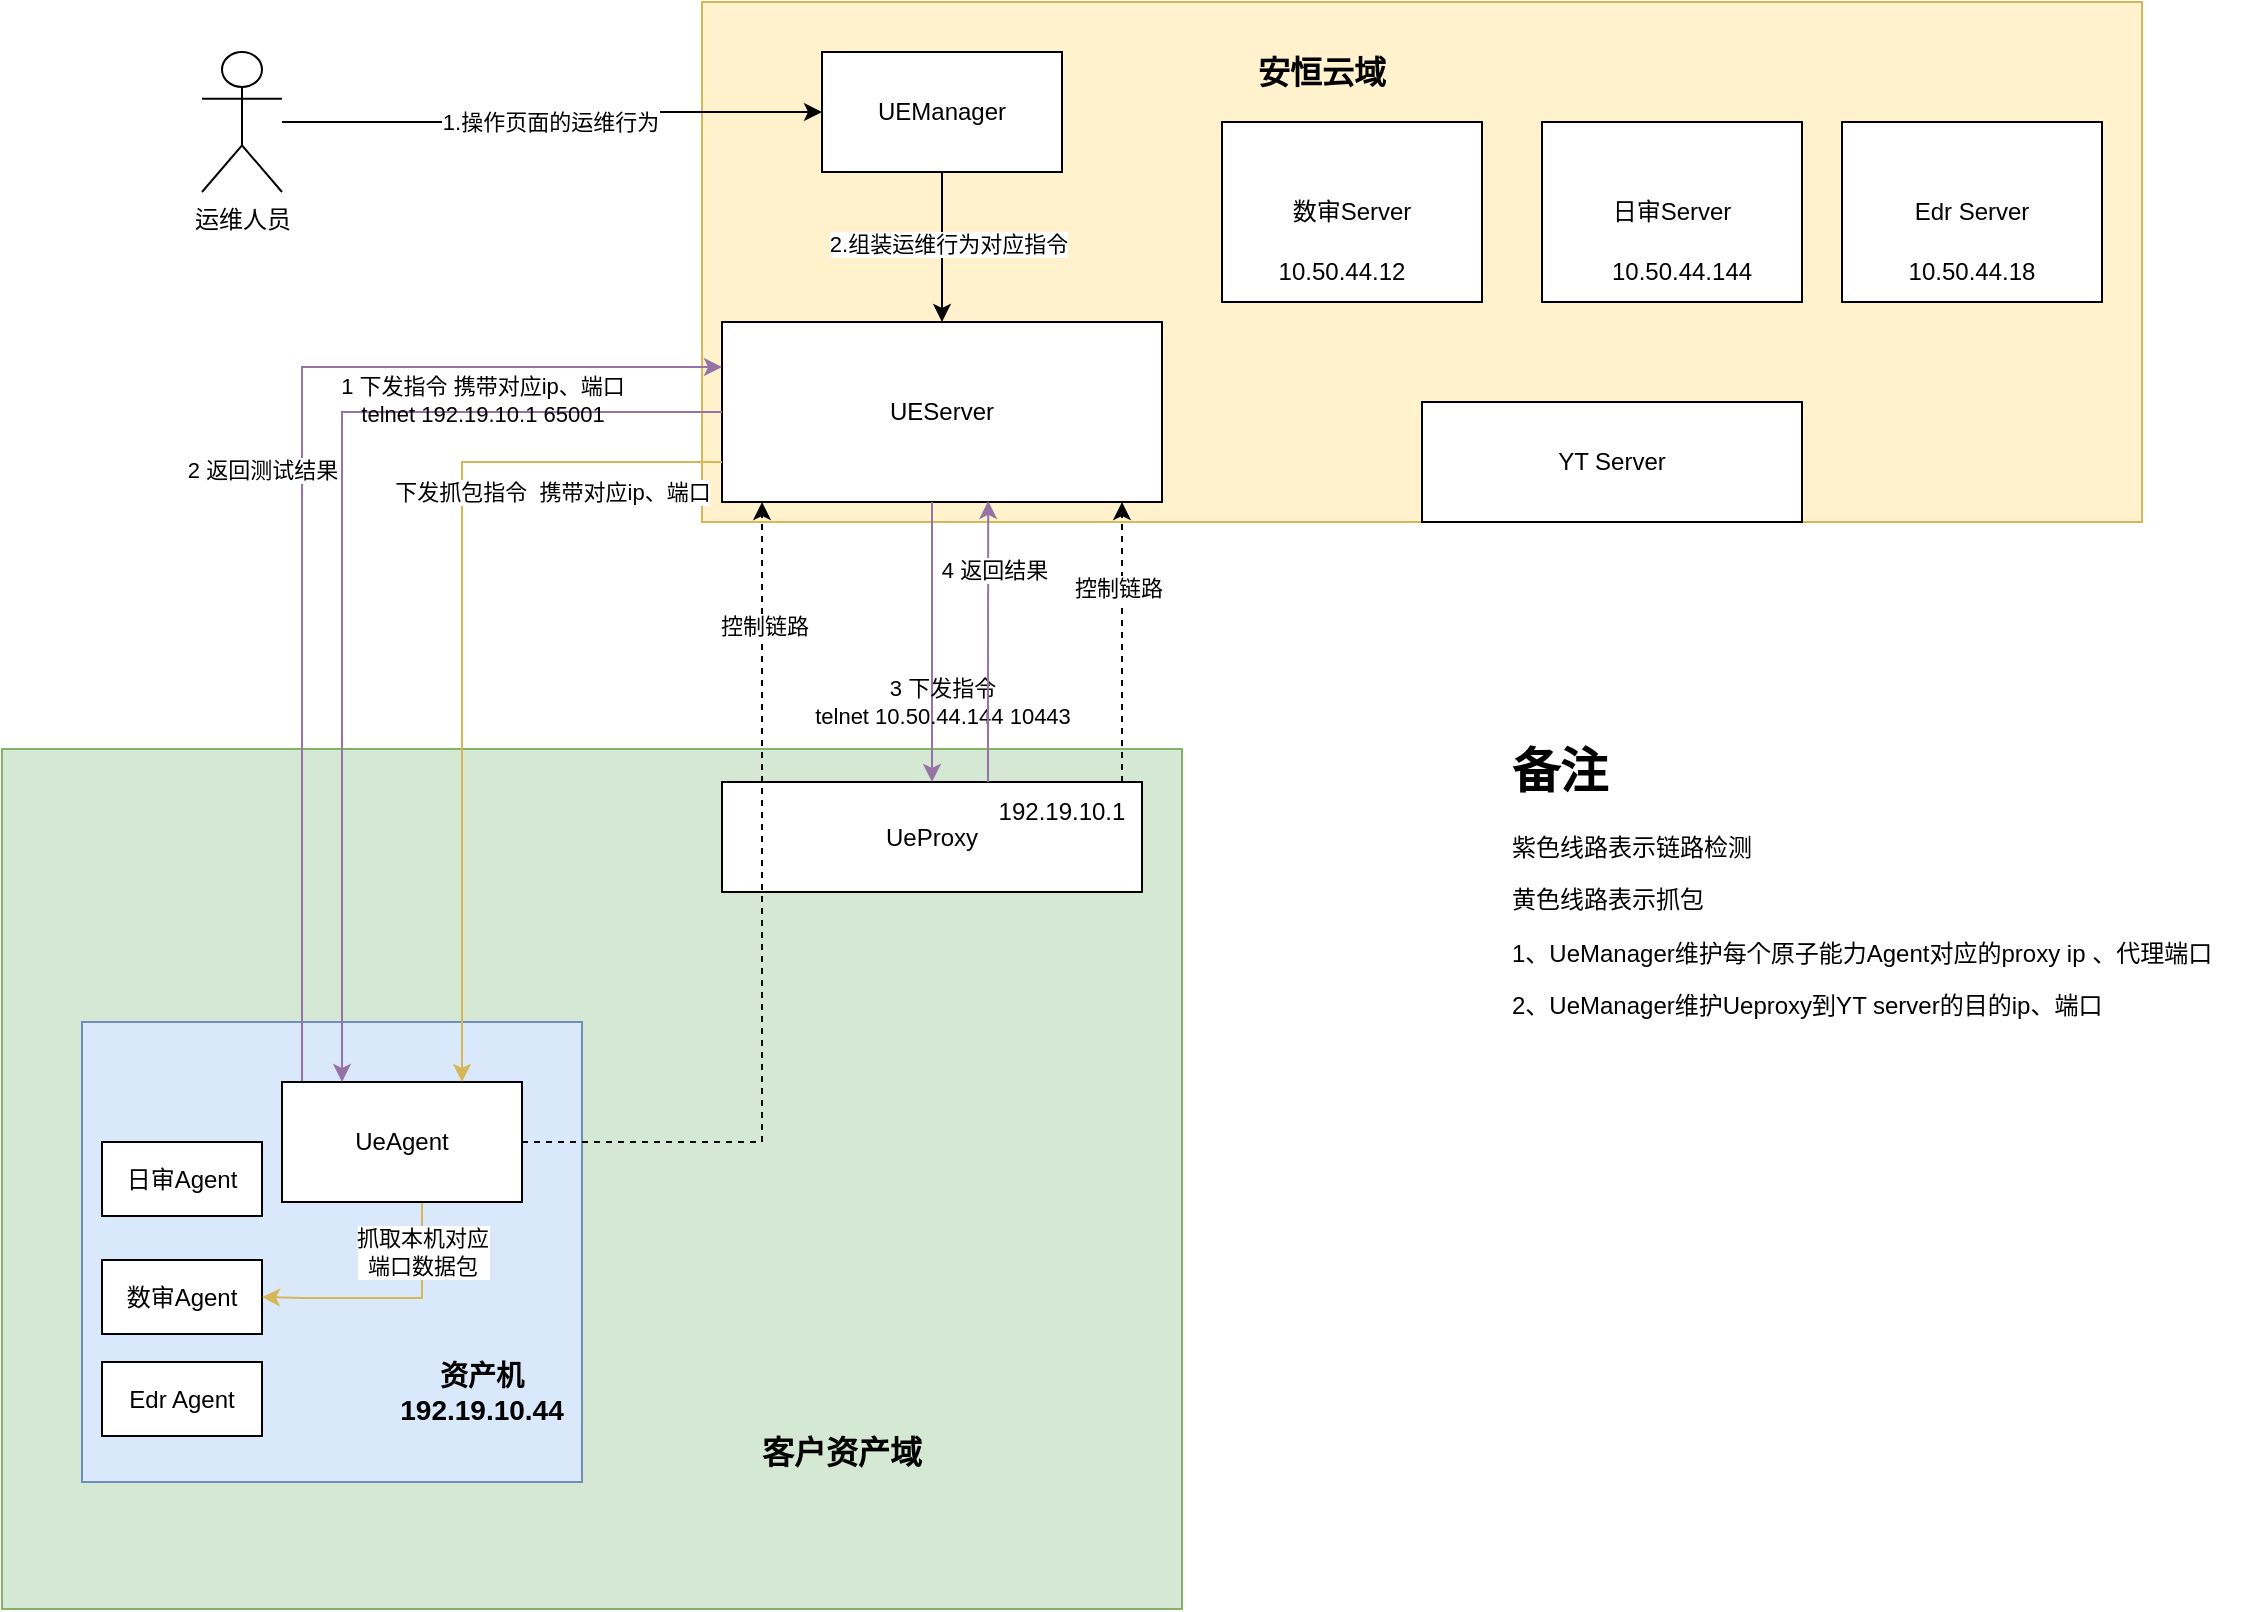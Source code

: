 <mxfile version="22.1.4" type="github">
  <diagram name="第 1 页" id="wMBq58jxj7TZekm_dWzr">
    <mxGraphModel dx="2034" dy="678" grid="1" gridSize="10" guides="1" tooltips="1" connect="1" arrows="1" fold="1" page="1" pageScale="1" pageWidth="827" pageHeight="1169" math="0" shadow="0">
      <root>
        <mxCell id="0" />
        <mxCell id="1" parent="0" />
        <mxCell id="zNO3inHTsQPZRsrdVChj-12" value="" style="edgeStyle=orthogonalEdgeStyle;rounded=0;orthogonalLoop=1;jettySize=auto;html=1;" parent="1" edge="1">
          <mxGeometry relative="1" as="geometry">
            <mxPoint x="430" y="180" as="sourcePoint" />
          </mxGeometry>
        </mxCell>
        <mxCell id="zNO3inHTsQPZRsrdVChj-13" value="组装此运维行为对应的指令&lt;br&gt;请求UeServer" style="edgeLabel;html=1;align=center;verticalAlign=middle;resizable=0;points=[];" parent="zNO3inHTsQPZRsrdVChj-12" vertex="1" connectable="0">
          <mxGeometry x="-0.4" y="1" relative="1" as="geometry">
            <mxPoint x="-1" y="6" as="offset" />
          </mxGeometry>
        </mxCell>
        <mxCell id="zNO3inHTsQPZRsrdVChj-33" value="" style="rounded=0;whiteSpace=wrap;html=1;fillColor=#fff2cc;strokeColor=#d6b656;" parent="1" vertex="1">
          <mxGeometry x="210" y="120" width="720" height="260" as="geometry" />
        </mxCell>
        <mxCell id="zNO3inHTsQPZRsrdVChj-38" value="UEServer" style="rounded=0;whiteSpace=wrap;html=1;" parent="1" vertex="1">
          <mxGeometry x="220" y="280" width="220" height="90" as="geometry" />
        </mxCell>
        <mxCell id="zNO3inHTsQPZRsrdVChj-39" value="日审Server" style="rounded=0;whiteSpace=wrap;html=1;" parent="1" vertex="1">
          <mxGeometry x="630" y="180" width="130" height="90" as="geometry" />
        </mxCell>
        <mxCell id="zNO3inHTsQPZRsrdVChj-40" value="数审Server" style="rounded=0;whiteSpace=wrap;html=1;" parent="1" vertex="1">
          <mxGeometry x="470" y="180" width="130" height="90" as="geometry" />
        </mxCell>
        <mxCell id="zNO3inHTsQPZRsrdVChj-41" value="Edr Server" style="rounded=0;whiteSpace=wrap;html=1;" parent="1" vertex="1">
          <mxGeometry x="780" y="180" width="130" height="90" as="geometry" />
        </mxCell>
        <mxCell id="zNO3inHTsQPZRsrdVChj-42" value="&lt;font style=&quot;font-size: 16px;&quot;&gt;&lt;b style=&quot;font-size: 16px;&quot;&gt;安恒云域&lt;/b&gt;&lt;/font&gt;" style="text;html=1;strokeColor=none;fillColor=none;align=center;verticalAlign=middle;whiteSpace=wrap;rounded=0;fontSize=16;" parent="1" vertex="1">
          <mxGeometry x="480" y="140" width="80" height="30" as="geometry" />
        </mxCell>
        <mxCell id="zNO3inHTsQPZRsrdVChj-45" style="edgeStyle=orthogonalEdgeStyle;rounded=0;orthogonalLoop=1;jettySize=auto;html=1;" parent="1" source="zNO3inHTsQPZRsrdVChj-44" target="zNO3inHTsQPZRsrdVChj-38" edge="1">
          <mxGeometry relative="1" as="geometry" />
        </mxCell>
        <mxCell id="zNO3inHTsQPZRsrdVChj-47" value="2.组装运维行为对应指令" style="edgeLabel;html=1;align=center;verticalAlign=middle;resizable=0;points=[];" parent="zNO3inHTsQPZRsrdVChj-45" vertex="1" connectable="0">
          <mxGeometry x="-0.06" y="3" relative="1" as="geometry">
            <mxPoint as="offset" />
          </mxGeometry>
        </mxCell>
        <mxCell id="zNO3inHTsQPZRsrdVChj-44" value="UEManager" style="rounded=0;whiteSpace=wrap;html=1;" parent="1" vertex="1">
          <mxGeometry x="270" y="145" width="120" height="60" as="geometry" />
        </mxCell>
        <mxCell id="zNO3inHTsQPZRsrdVChj-52" value="" style="rounded=0;whiteSpace=wrap;html=1;fillColor=#d5e8d4;strokeColor=#82b366;" parent="1" vertex="1">
          <mxGeometry x="-140" y="493.5" width="590" height="430" as="geometry" />
        </mxCell>
        <mxCell id="UXK1C_oignjXM_dTzYS3-6" style="edgeStyle=orthogonalEdgeStyle;rounded=0;orthogonalLoop=1;jettySize=auto;html=1;dashed=1;" edge="1" parent="1" source="zNO3inHTsQPZRsrdVChj-46" target="zNO3inHTsQPZRsrdVChj-38">
          <mxGeometry relative="1" as="geometry">
            <Array as="points">
              <mxPoint x="420" y="430" />
              <mxPoint x="420" y="430" />
            </Array>
          </mxGeometry>
        </mxCell>
        <mxCell id="UXK1C_oignjXM_dTzYS3-8" value="控制链路" style="edgeLabel;html=1;align=center;verticalAlign=middle;resizable=0;points=[];" vertex="1" connectable="0" parent="UXK1C_oignjXM_dTzYS3-6">
          <mxGeometry x="0.384" y="2" relative="1" as="geometry">
            <mxPoint as="offset" />
          </mxGeometry>
        </mxCell>
        <mxCell id="zNO3inHTsQPZRsrdVChj-46" value="UeProxy" style="rounded=0;whiteSpace=wrap;html=1;" parent="1" vertex="1">
          <mxGeometry x="220" y="510" width="210" height="55" as="geometry" />
        </mxCell>
        <mxCell id="zNO3inHTsQPZRsrdVChj-22" value="" style="rounded=0;whiteSpace=wrap;html=1;fillColor=#dae8fc;strokeColor=#6c8ebf;" parent="1" vertex="1">
          <mxGeometry x="-100" y="630" width="250" height="230" as="geometry" />
        </mxCell>
        <mxCell id="zNO3inHTsQPZRsrdVChj-24" value="日审Agent" style="rounded=0;whiteSpace=wrap;html=1;" parent="1" vertex="1">
          <mxGeometry x="-90" y="690" width="80" height="37" as="geometry" />
        </mxCell>
        <mxCell id="zNO3inHTsQPZRsrdVChj-25" value="数审Agent" style="rounded=0;whiteSpace=wrap;html=1;" parent="1" vertex="1">
          <mxGeometry x="-90" y="749" width="80" height="37" as="geometry" />
        </mxCell>
        <mxCell id="zNO3inHTsQPZRsrdVChj-26" value="Edr Agent" style="rounded=0;whiteSpace=wrap;html=1;" parent="1" vertex="1">
          <mxGeometry x="-90" y="800" width="80" height="37" as="geometry" />
        </mxCell>
        <mxCell id="zNO3inHTsQPZRsrdVChj-64" style="edgeStyle=orthogonalEdgeStyle;rounded=0;orthogonalLoop=1;jettySize=auto;html=1;entryX=1;entryY=0.5;entryDx=0;entryDy=0;fillColor=#fff2cc;strokeColor=#d6b656;" parent="1" source="zNO3inHTsQPZRsrdVChj-27" target="zNO3inHTsQPZRsrdVChj-25" edge="1">
          <mxGeometry relative="1" as="geometry">
            <Array as="points">
              <mxPoint x="70" y="768" />
              <mxPoint x="10" y="768" />
            </Array>
          </mxGeometry>
        </mxCell>
        <mxCell id="zNO3inHTsQPZRsrdVChj-65" value="抓取本机对应&lt;br&gt;端口数据包" style="edgeLabel;html=1;align=center;verticalAlign=middle;resizable=0;points=[];labelBackgroundColor=default;labelBorderColor=none;" parent="zNO3inHTsQPZRsrdVChj-64" vertex="1" connectable="0">
          <mxGeometry relative="1" as="geometry">
            <mxPoint x="16" y="-23" as="offset" />
          </mxGeometry>
        </mxCell>
        <mxCell id="UXK1C_oignjXM_dTzYS3-20" style="edgeStyle=orthogonalEdgeStyle;rounded=0;orthogonalLoop=1;jettySize=auto;html=1;entryX=0;entryY=0.25;entryDx=0;entryDy=0;fillColor=#e1d5e7;strokeColor=#9673a6;" edge="1" parent="1" source="zNO3inHTsQPZRsrdVChj-27" target="zNO3inHTsQPZRsrdVChj-38">
          <mxGeometry relative="1" as="geometry">
            <Array as="points">
              <mxPoint x="10" y="302" />
            </Array>
          </mxGeometry>
        </mxCell>
        <mxCell id="UXK1C_oignjXM_dTzYS3-21" value="2 返回测试结果" style="edgeLabel;html=1;align=center;verticalAlign=middle;resizable=0;points=[];" vertex="1" connectable="0" parent="UXK1C_oignjXM_dTzYS3-20">
          <mxGeometry x="0.143" y="4" relative="1" as="geometry">
            <mxPoint x="-16" y="18" as="offset" />
          </mxGeometry>
        </mxCell>
        <mxCell id="zNO3inHTsQPZRsrdVChj-27" value="UeAgent" style="rounded=0;whiteSpace=wrap;html=1;" parent="1" vertex="1">
          <mxGeometry y="660" width="120" height="60" as="geometry" />
        </mxCell>
        <mxCell id="zNO3inHTsQPZRsrdVChj-30" value="&lt;b&gt;&lt;font style=&quot;font-size: 14px;&quot;&gt;资产机&lt;br&gt;192.19.10.44&lt;br&gt;&lt;/font&gt;&lt;/b&gt;" style="text;html=1;strokeColor=none;fillColor=none;align=center;verticalAlign=middle;whiteSpace=wrap;rounded=0;" parent="1" vertex="1">
          <mxGeometry x="70" y="800" width="60" height="30" as="geometry" />
        </mxCell>
        <mxCell id="zNO3inHTsQPZRsrdVChj-53" value="客户资产域" style="text;html=1;strokeColor=none;fillColor=none;align=center;verticalAlign=middle;whiteSpace=wrap;rounded=0;fontStyle=1;fontSize=16;" parent="1" vertex="1">
          <mxGeometry x="237" y="830" width="86" height="30" as="geometry" />
        </mxCell>
        <mxCell id="zNO3inHTsQPZRsrdVChj-74" style="edgeStyle=orthogonalEdgeStyle;rounded=0;orthogonalLoop=1;jettySize=auto;html=1;entryX=0;entryY=0.5;entryDx=0;entryDy=0;" parent="1" source="zNO3inHTsQPZRsrdVChj-72" target="zNO3inHTsQPZRsrdVChj-44" edge="1">
          <mxGeometry relative="1" as="geometry" />
        </mxCell>
        <mxCell id="zNO3inHTsQPZRsrdVChj-75" value="1.操作页面的运维行为" style="edgeLabel;html=1;align=center;verticalAlign=middle;resizable=0;points=[];" parent="zNO3inHTsQPZRsrdVChj-74" vertex="1" connectable="0">
          <mxGeometry x="-0.114" y="-2" relative="1" as="geometry">
            <mxPoint x="12" y="-2" as="offset" />
          </mxGeometry>
        </mxCell>
        <mxCell id="zNO3inHTsQPZRsrdVChj-72" value="运维人员" style="shape=umlActor;verticalLabelPosition=bottom;verticalAlign=top;html=1;outlineConnect=0;" parent="1" vertex="1">
          <mxGeometry x="-40" y="145" width="40" height="70" as="geometry" />
        </mxCell>
        <mxCell id="UXK1C_oignjXM_dTzYS3-9" style="edgeStyle=orthogonalEdgeStyle;rounded=0;orthogonalLoop=1;jettySize=auto;html=1;fillColor=#e1d5e7;strokeColor=#9673a6;exitX=0;exitY=0.5;exitDx=0;exitDy=0;" edge="1" parent="1" source="zNO3inHTsQPZRsrdVChj-38">
          <mxGeometry relative="1" as="geometry">
            <mxPoint x="210" y="325.059" as="sourcePoint" />
            <mxPoint x="30" y="660" as="targetPoint" />
            <Array as="points">
              <mxPoint x="30" y="325" />
            </Array>
          </mxGeometry>
        </mxCell>
        <mxCell id="UXK1C_oignjXM_dTzYS3-16" value="1 下发指令 携带对应ip、端口&lt;br&gt;telnet 192.19.10.1 65001" style="edgeLabel;html=1;align=center;verticalAlign=middle;resizable=0;points=[];labelBackgroundColor=none;" vertex="1" connectable="0" parent="UXK1C_oignjXM_dTzYS3-9">
          <mxGeometry x="-0.18" y="-3" relative="1" as="geometry">
            <mxPoint x="73" y="-32" as="offset" />
          </mxGeometry>
        </mxCell>
        <mxCell id="UXK1C_oignjXM_dTzYS3-12" style="edgeStyle=orthogonalEdgeStyle;rounded=0;orthogonalLoop=1;jettySize=auto;html=1;entryX=0.091;entryY=1;entryDx=0;entryDy=0;entryPerimeter=0;dashed=1;" edge="1" parent="1" source="zNO3inHTsQPZRsrdVChj-27" target="zNO3inHTsQPZRsrdVChj-38">
          <mxGeometry relative="1" as="geometry" />
        </mxCell>
        <mxCell id="UXK1C_oignjXM_dTzYS3-13" value="控制链路" style="edgeLabel;html=1;align=center;verticalAlign=middle;resizable=0;points=[];" vertex="1" connectable="0" parent="UXK1C_oignjXM_dTzYS3-12">
          <mxGeometry x="0.715" y="-1" relative="1" as="geometry">
            <mxPoint y="-1" as="offset" />
          </mxGeometry>
        </mxCell>
        <mxCell id="UXK1C_oignjXM_dTzYS3-22" style="edgeStyle=orthogonalEdgeStyle;rounded=0;orthogonalLoop=1;jettySize=auto;html=1;entryX=0.5;entryY=0;entryDx=0;entryDy=0;fillColor=#e1d5e7;strokeColor=#9673a6;" edge="1" parent="1" source="zNO3inHTsQPZRsrdVChj-38" target="zNO3inHTsQPZRsrdVChj-46">
          <mxGeometry relative="1" as="geometry">
            <Array as="points">
              <mxPoint x="325" y="420" />
              <mxPoint x="325" y="420" />
            </Array>
          </mxGeometry>
        </mxCell>
        <mxCell id="UXK1C_oignjXM_dTzYS3-23" value="3 下发指令&lt;br&gt;telnet 10.50.44.144 10443" style="edgeLabel;html=1;align=center;verticalAlign=middle;resizable=0;points=[];labelBackgroundColor=none;" vertex="1" connectable="0" parent="1">
          <mxGeometry x="330" y="469.999" as="geometry" />
        </mxCell>
        <mxCell id="UXK1C_oignjXM_dTzYS3-30" style="edgeStyle=orthogonalEdgeStyle;rounded=0;orthogonalLoop=1;jettySize=auto;html=1;entryX=0.605;entryY=0.994;entryDx=0;entryDy=0;entryPerimeter=0;fillColor=#e1d5e7;strokeColor=#9673a6;" edge="1" parent="1" source="zNO3inHTsQPZRsrdVChj-46" target="zNO3inHTsQPZRsrdVChj-38">
          <mxGeometry relative="1" as="geometry">
            <Array as="points">
              <mxPoint x="353" y="470" />
              <mxPoint x="353" y="470" />
            </Array>
          </mxGeometry>
        </mxCell>
        <mxCell id="UXK1C_oignjXM_dTzYS3-31" value="4 返回结果" style="edgeLabel;html=1;align=center;verticalAlign=middle;resizable=0;points=[];" vertex="1" connectable="0" parent="UXK1C_oignjXM_dTzYS3-30">
          <mxGeometry x="0.513" y="-3" relative="1" as="geometry">
            <mxPoint as="offset" />
          </mxGeometry>
        </mxCell>
        <mxCell id="UXK1C_oignjXM_dTzYS3-32" style="edgeStyle=orthogonalEdgeStyle;rounded=0;orthogonalLoop=1;jettySize=auto;html=1;entryX=0.75;entryY=0;entryDx=0;entryDy=0;fillColor=#fff2cc;strokeColor=#d6b656;" edge="1" parent="1" source="zNO3inHTsQPZRsrdVChj-38" target="zNO3inHTsQPZRsrdVChj-27">
          <mxGeometry relative="1" as="geometry">
            <Array as="points">
              <mxPoint x="90" y="350" />
            </Array>
          </mxGeometry>
        </mxCell>
        <mxCell id="UXK1C_oignjXM_dTzYS3-33" value="下发抓包指令&amp;nbsp; 携带对应ip、端口" style="edgeLabel;html=1;align=center;verticalAlign=middle;resizable=0;points=[];" vertex="1" connectable="0" parent="UXK1C_oignjXM_dTzYS3-32">
          <mxGeometry x="-0.091" y="4" relative="1" as="geometry">
            <mxPoint x="41" y="-55" as="offset" />
          </mxGeometry>
        </mxCell>
        <mxCell id="UXK1C_oignjXM_dTzYS3-35" value="&lt;h1&gt;备注&lt;/h1&gt;&lt;p&gt;紫色线路表示链路检测&lt;/p&gt;&lt;p&gt;黄色线路表示抓包&lt;/p&gt;&lt;p&gt;&lt;span style=&quot;background-color: initial;&quot;&gt;1、UeManager维护每个原子能力Agent对应的proxy ip 、代理端口&lt;/span&gt;&lt;/p&gt;&lt;p&gt;2、UeManager维护Ueproxy到YT server的目的ip、端口&lt;/p&gt;" style="text;html=1;strokeColor=none;fillColor=none;spacing=5;spacingTop=-20;whiteSpace=wrap;overflow=hidden;rounded=0;" vertex="1" parent="1">
          <mxGeometry x="610" y="485" width="370" height="200" as="geometry" />
        </mxCell>
        <mxCell id="UXK1C_oignjXM_dTzYS3-36" value="10.50.44.12" style="text;html=1;strokeColor=none;fillColor=none;align=center;verticalAlign=middle;whiteSpace=wrap;rounded=0;" vertex="1" parent="1">
          <mxGeometry x="500" y="240" width="60" height="30" as="geometry" />
        </mxCell>
        <mxCell id="UXK1C_oignjXM_dTzYS3-37" value="10.50.44.144" style="text;html=1;strokeColor=none;fillColor=none;align=center;verticalAlign=middle;whiteSpace=wrap;rounded=0;" vertex="1" parent="1">
          <mxGeometry x="670" y="240" width="60" height="30" as="geometry" />
        </mxCell>
        <mxCell id="UXK1C_oignjXM_dTzYS3-38" value="10.50.44.18" style="text;html=1;strokeColor=none;fillColor=none;align=center;verticalAlign=middle;whiteSpace=wrap;rounded=0;" vertex="1" parent="1">
          <mxGeometry x="815" y="240" width="60" height="30" as="geometry" />
        </mxCell>
        <mxCell id="UXK1C_oignjXM_dTzYS3-39" value="192.19.10.1" style="text;html=1;strokeColor=none;fillColor=none;align=center;verticalAlign=middle;whiteSpace=wrap;rounded=0;" vertex="1" parent="1">
          <mxGeometry x="360" y="510" width="60" height="30" as="geometry" />
        </mxCell>
        <mxCell id="UXK1C_oignjXM_dTzYS3-41" value="YT Server" style="rounded=0;whiteSpace=wrap;html=1;" vertex="1" parent="1">
          <mxGeometry x="570" y="320" width="190" height="60" as="geometry" />
        </mxCell>
      </root>
    </mxGraphModel>
  </diagram>
</mxfile>
